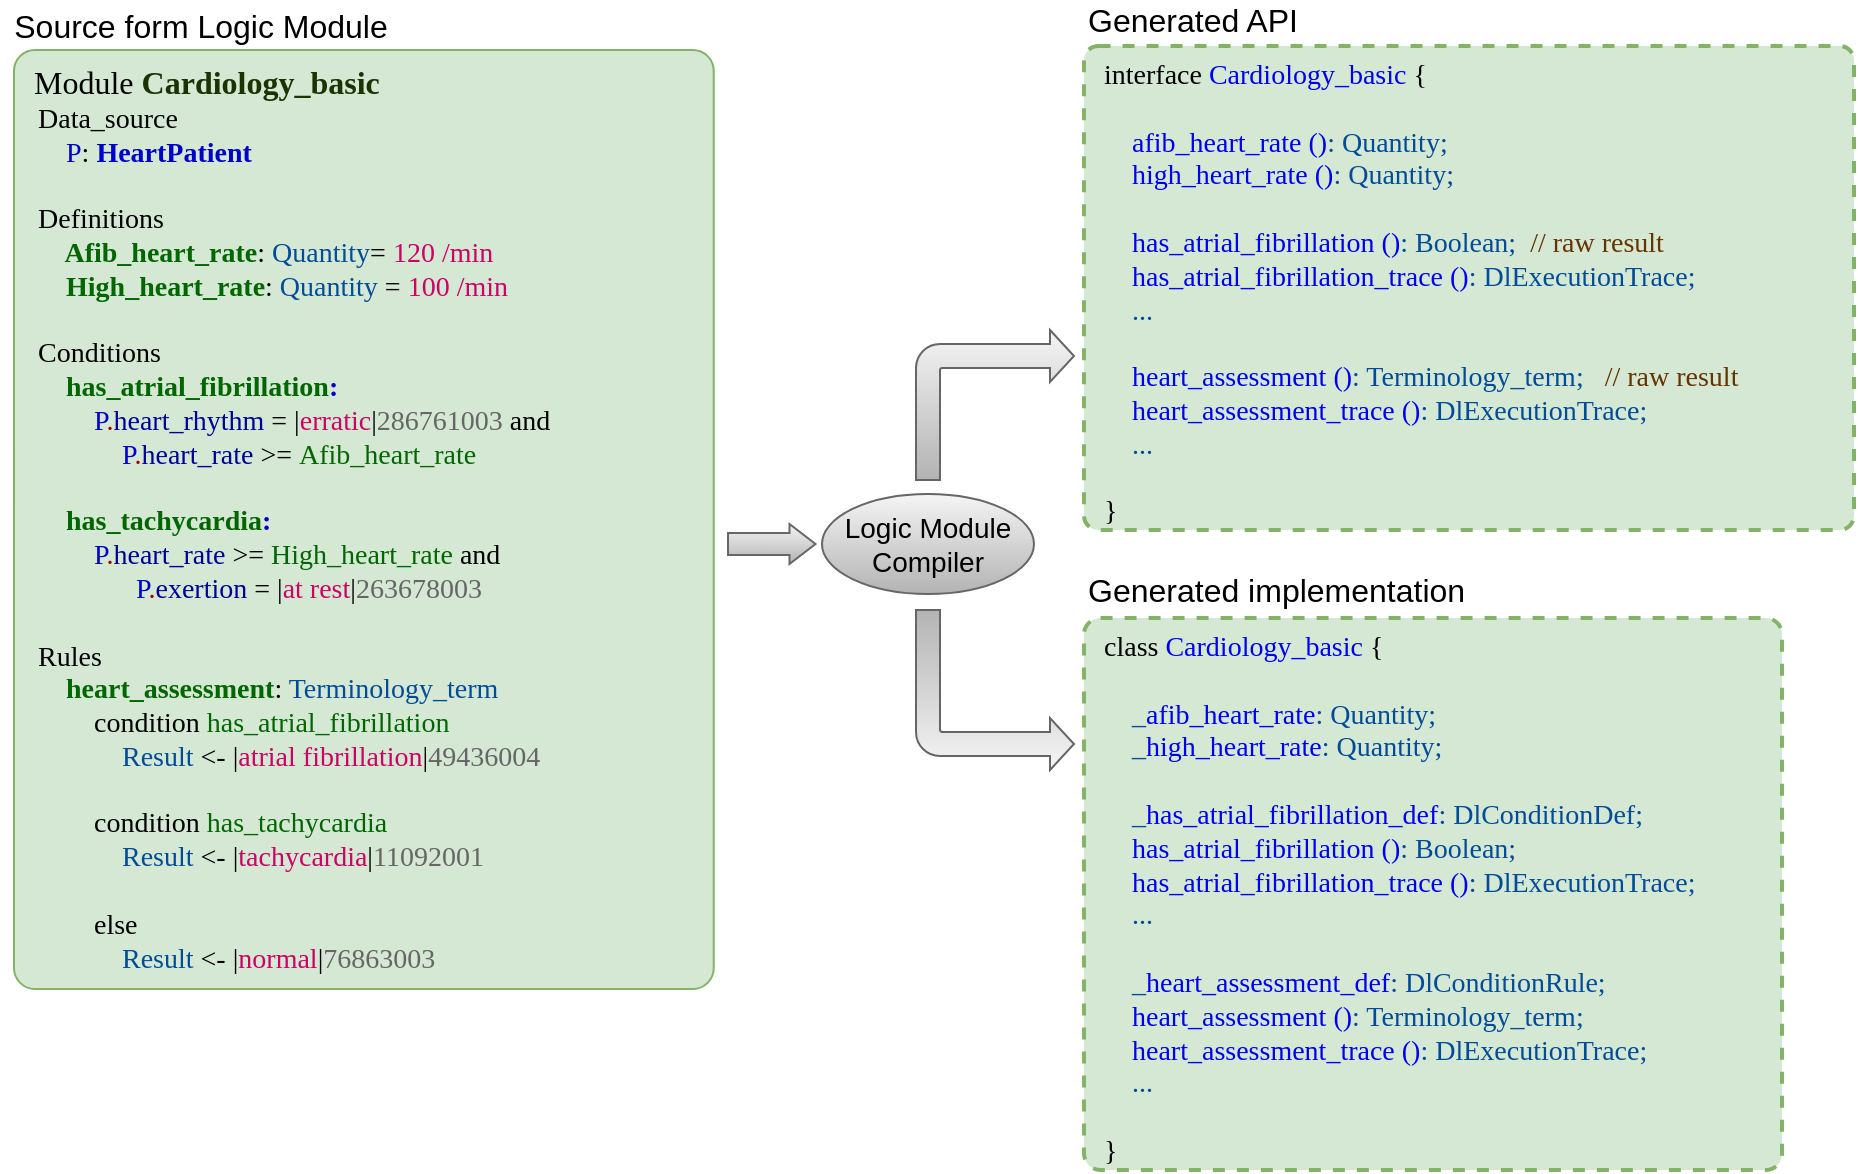 <mxfile version="12.6.5" type="device"><diagram id="-mjmxiD4SZ3i_Z-_ZSI0" name="Page-1"><mxGraphModel dx="1366" dy="816" grid="1" gridSize="10" guides="1" tooltips="1" connect="1" arrows="1" fold="1" page="1" pageScale="1" pageWidth="1169" pageHeight="827" math="0" shadow="0"><root><mxCell id="0"/><mxCell id="1" parent="0"/><mxCell id="cL91NHEY3peGaVYajJl1-1" value="Source form Logic Module" style="text;html=1;align=center;verticalAlign=middle;resizable=0;points=[];autosize=1;fontColor=#000000;fontSize=16;" parent="1" vertex="1"><mxGeometry x="83" y="98" width="200" height="20" as="geometry"/></mxCell><mxCell id="cL91NHEY3peGaVYajJl1-2" value="&lt;div style=&quot;font-size: 14px&quot;&gt;&lt;div&gt;&lt;font color=&quot;#000000&quot;&gt;class&lt;/font&gt;&lt;font color=&quot;#004c99&quot;&gt;&amp;nbsp;&lt;/font&gt;&lt;font color=&quot;#0000f0&quot;&gt;Cardiology_basic&lt;/font&gt;&lt;font color=&quot;#004c99&quot;&gt;&amp;nbsp;&lt;/font&gt;{&lt;/div&gt;&lt;div&gt;&lt;font color=&quot;#004c99&quot;&gt;&lt;br&gt;&lt;/font&gt;&lt;/div&gt;&lt;div&gt;&lt;font color=&quot;#004c99&quot;&gt;&amp;nbsp; &amp;nbsp; _&lt;/font&gt;&lt;font color=&quot;#0000f0&quot;&gt;afib_heart_rate&lt;/font&gt;&lt;font color=&quot;#004c99&quot;&gt;:&amp;nbsp;&lt;/font&gt;&lt;span style=&quot;color: rgb(0 , 76 , 153)&quot;&gt;Quantity&lt;/span&gt;&lt;font color=&quot;#004c99&quot;&gt;;&lt;/font&gt;&lt;br&gt;&lt;/div&gt;&lt;div&gt;&lt;font color=&quot;#004c99&quot;&gt;&amp;nbsp; &amp;nbsp; _&lt;/font&gt;&lt;font color=&quot;#0000f0&quot;&gt;high_heart_rate&lt;/font&gt;&lt;font color=&quot;#004c99&quot;&gt;:&amp;nbsp;&lt;/font&gt;&lt;span style=&quot;color: rgb(0 , 76 , 153)&quot;&gt;Quantity&lt;/span&gt;&lt;font color=&quot;#004c99&quot;&gt;;&lt;/font&gt;&lt;/div&gt;&lt;div&gt;&lt;font color=&quot;#004c99&quot;&gt;&lt;br&gt;&lt;/font&gt;&lt;/div&gt;&lt;div&gt;&lt;font color=&quot;#004c99&quot;&gt;&amp;nbsp; &amp;nbsp; _&lt;/font&gt;&lt;font color=&quot;#0000f0&quot;&gt;has_atrial_fibrillation_def&lt;/font&gt;&lt;font color=&quot;#004c99&quot;&gt;: DlConditionDef;&lt;/font&gt;&lt;/div&gt;&lt;div&gt;&lt;font color=&quot;#004c99&quot;&gt;&amp;nbsp; &amp;nbsp;&amp;nbsp;&lt;/font&gt;&lt;font color=&quot;#0000f0&quot;&gt;has_atrial_fibrillation ()&lt;/font&gt;&lt;font color=&quot;#004c99&quot;&gt;: Boolean;&lt;/font&gt;&lt;br&gt;&lt;/div&gt;&lt;div&gt;&lt;font color=&quot;#004c99&quot;&gt;&amp;nbsp; &amp;nbsp;&amp;nbsp;&lt;/font&gt;&lt;span style=&quot;color: rgb(0 , 0 , 240)&quot;&gt;has_atrial_fibrillation_trace&lt;/span&gt;&lt;font color=&quot;#0000f0&quot;&gt;&amp;nbsp;()&lt;/font&gt;&lt;font color=&quot;#004c99&quot;&gt;: DlExecutionTrace;&lt;/font&gt;&lt;/div&gt;&lt;div&gt;&lt;font color=&quot;#004c99&quot;&gt;&amp;nbsp; &amp;nbsp; ...&lt;/font&gt;&lt;/div&gt;&lt;div&gt;&lt;font color=&quot;#004c99&quot;&gt;&lt;br&gt;&lt;/font&gt;&lt;/div&gt;&lt;div&gt;&lt;font color=&quot;#004c99&quot;&gt;&amp;nbsp; &amp;nbsp; _&lt;/font&gt;&lt;font color=&quot;#0000f0&quot;&gt;heart_assessment_def&lt;/font&gt;&lt;font color=&quot;#004c99&quot;&gt;: DlConditionRule;&lt;/font&gt;&lt;/div&gt;&lt;div&gt;&lt;font color=&quot;#004c99&quot;&gt;&amp;nbsp; &amp;nbsp;&amp;nbsp;&lt;/font&gt;&lt;font color=&quot;#0000f0&quot;&gt;heart_assessment ()&lt;/font&gt;&lt;font color=&quot;#004c99&quot;&gt;: Terminology_term;&lt;/font&gt;&lt;br&gt;&lt;/div&gt;&lt;div&gt;&lt;div&gt;&lt;font color=&quot;#004c99&quot;&gt;&amp;nbsp; &amp;nbsp;&amp;nbsp;&lt;/font&gt;&lt;font color=&quot;#0000f0&quot;&gt;heart_assessment_trace ()&lt;/font&gt;&lt;font color=&quot;#004c99&quot;&gt;: DlExecutionTrace;&lt;/font&gt;&lt;/div&gt;&lt;div&gt;&lt;font color=&quot;#004c99&quot;&gt;&amp;nbsp; &amp;nbsp; ...&lt;/font&gt;&lt;/div&gt;&lt;/div&gt;&lt;div&gt;&lt;br&gt;&lt;/div&gt;&lt;div&gt;}&lt;/div&gt;&lt;/div&gt;" style="rounded=1;whiteSpace=wrap;html=1;fontSize=14;arcSize=3;verticalAlign=top;fillColor=#d5e8d4;strokeColor=#82b366;align=left;spacingLeft=8;fontFamily=Tahoma;fontStyle=0;dashed=1;strokeWidth=2;" parent="1" vertex="1"><mxGeometry x="625" y="404" width="349" height="276" as="geometry"/></mxCell><mxCell id="cL91NHEY3peGaVYajJl1-3" value="&lt;div style=&quot;font-size: 14px&quot;&gt;&lt;font color=&quot;#000000&quot;&gt;interface&lt;/font&gt;&lt;font color=&quot;#004c99&quot;&gt;&amp;nbsp;&lt;/font&gt;&lt;span style=&quot;font-size: 14px&quot;&gt;&lt;font style=&quot;font-size: 14px&quot;&gt;&lt;font color=&quot;#0000f0&quot;&gt;Cardiology_basic&lt;/font&gt;&lt;font color=&quot;#004c99&quot;&gt;&amp;nbsp;&lt;/font&gt;{&lt;/font&gt;&lt;/span&gt;&lt;/div&gt;&lt;div style=&quot;font-size: 14px&quot;&gt;&lt;span style=&quot;font-size: 14px&quot;&gt;&lt;font style=&quot;font-size: 14px&quot; color=&quot;#004c99&quot;&gt;&lt;br style=&quot;font-size: 14px&quot;&gt;&lt;/font&gt;&lt;/span&gt;&lt;/div&gt;&lt;div&gt;&lt;font color=&quot;#004c99&quot;&gt;&amp;nbsp; &amp;nbsp;&amp;nbsp;&lt;/font&gt;&lt;font color=&quot;#0000f0&quot;&gt;afib_heart_rate ()&lt;/font&gt;&lt;font color=&quot;#004c99&quot;&gt;: Quantity;&lt;/font&gt;&lt;br&gt;&lt;/div&gt;&lt;div&gt;&lt;font color=&quot;#004c99&quot;&gt;&amp;nbsp; &amp;nbsp;&amp;nbsp;&lt;/font&gt;&lt;font color=&quot;#0000f0&quot;&gt;high_heart_rate ()&lt;/font&gt;&lt;font color=&quot;#004c99&quot;&gt;: Quantity;&lt;/font&gt;&lt;/div&gt;&lt;div style=&quot;font-size: 14px&quot;&gt;&lt;span style=&quot;font-size: 14px&quot;&gt;&lt;font color=&quot;#004c99&quot;&gt;&lt;br&gt;&lt;/font&gt;&lt;/span&gt;&lt;/div&gt;&lt;div style=&quot;font-size: 14px&quot;&gt;&lt;span style=&quot;font-size: 14px&quot;&gt;&lt;font color=&quot;#004c99&quot;&gt;&amp;nbsp; &amp;nbsp; &lt;/font&gt;&lt;font color=&quot;#0000f0&quot;&gt;has_atrial_fibrillation ()&lt;/font&gt;&lt;font color=&quot;#004c99&quot;&gt;: Boolean;&amp;nbsp; &lt;/font&gt;&lt;font color=&quot;#663300&quot;&gt;// raw result&lt;/font&gt;&lt;/span&gt;&lt;br style=&quot;font-size: 14px&quot;&gt;&lt;/div&gt;&lt;div style=&quot;font-size: 14px&quot;&gt;&lt;span style=&quot;font-size: 14px&quot;&gt;&lt;font style=&quot;font-size: 14px&quot;&gt;&lt;font color=&quot;#004c99&quot;&gt;&amp;nbsp; &amp;nbsp;&amp;nbsp;&lt;/font&gt;&lt;/font&gt;&lt;/span&gt;&lt;span style=&quot;color: rgb(0 , 0 , 240)&quot;&gt;has_atrial_fibrillation_trace&lt;/span&gt;&lt;span style=&quot;font-size: 14px&quot;&gt;&lt;font style=&quot;font-size: 14px&quot;&gt;&lt;font color=&quot;#0000f0&quot;&gt;&amp;nbsp;()&lt;/font&gt;&lt;font color=&quot;#004c99&quot;&gt;: DlExecutionTrace;&lt;/font&gt;&lt;/font&gt;&lt;/span&gt;&lt;/div&gt;&lt;div style=&quot;font-size: 14px&quot;&gt;&lt;span style=&quot;font-size: 14px&quot;&gt;&lt;font style=&quot;font-size: 14px&quot;&gt;&lt;font color=&quot;#004c99&quot;&gt;&amp;nbsp; &amp;nbsp; ...&lt;/font&gt;&lt;/font&gt;&lt;/span&gt;&lt;/div&gt;&lt;div style=&quot;font-size: 14px&quot;&gt;&lt;span style=&quot;font-size: 14px&quot;&gt;&lt;font style=&quot;font-size: 14px&quot; color=&quot;#004c99&quot;&gt;&lt;br style=&quot;font-size: 14px&quot;&gt;&lt;/font&gt;&lt;/span&gt;&lt;/div&gt;&lt;div style=&quot;font-size: 14px&quot;&gt;&lt;span style=&quot;font-size: 14px&quot;&gt;&lt;font color=&quot;#004c99&quot;&gt;&amp;nbsp; &amp;nbsp; &lt;/font&gt;&lt;font color=&quot;#0000f0&quot;&gt;heart_assessment ()&lt;/font&gt;&lt;font color=&quot;#004c99&quot;&gt;: Terminology_term;&amp;nbsp;&lt;/font&gt;&lt;font color=&quot;#663300&quot;&gt; &amp;nbsp;// raw result&lt;/font&gt;&lt;/span&gt;&lt;br style=&quot;font-size: 14px&quot;&gt;&lt;/div&gt;&lt;div style=&quot;font-size: 14px&quot;&gt;&lt;div&gt;&lt;font color=&quot;#004c99&quot;&gt;&amp;nbsp; &amp;nbsp;&amp;nbsp;&lt;/font&gt;&lt;font color=&quot;#0000f0&quot;&gt;heart_assessment_trace ()&lt;/font&gt;&lt;font color=&quot;#004c99&quot;&gt;: DlExecutionTrace;&lt;/font&gt;&lt;/div&gt;&lt;div&gt;&lt;font color=&quot;#004c99&quot;&gt;&amp;nbsp; &amp;nbsp; ...&lt;/font&gt;&lt;/div&gt;&lt;/div&gt;&lt;div style=&quot;font-size: 14px&quot;&gt;&lt;br&gt;&lt;/div&gt;&lt;div style=&quot;font-size: 14px&quot;&gt;&lt;div&gt;}&lt;/div&gt;&lt;/div&gt;" style="rounded=1;whiteSpace=wrap;html=1;fontSize=14;arcSize=3;verticalAlign=top;fillColor=#d5e8d4;strokeColor=#82b366;align=left;spacingLeft=8;fontFamily=Tahoma;fontStyle=0;strokeWidth=2;dashed=1;" parent="1" vertex="1"><mxGeometry x="625" y="118" width="385" height="242" as="geometry"/></mxCell><mxCell id="cL91NHEY3peGaVYajJl1-5" value="Logic Module&lt;br&gt;Compiler" style="ellipse;whiteSpace=wrap;html=1;fontSize=14;gradientColor=#b3b3b3;fillColor=#f5f5f5;strokeColor=#666666;" parent="1" vertex="1"><mxGeometry x="493.99" y="342" width="106.01" height="50" as="geometry"/></mxCell><mxCell id="cL91NHEY3peGaVYajJl1-6" value="" style="html=1;shadow=0;dashed=0;align=center;verticalAlign=middle;shape=mxgraph.arrows2.arrow;dy=0.45;dx=13;direction=north;notch=0;fontSize=14;fillColor=#f5f5f5;strokeColor=#666666;gradientColor=#b3b3b3;rotation=90;" parent="1" vertex="1"><mxGeometry x="458.88" y="345.13" width="20" height="43.75" as="geometry"/></mxCell><mxCell id="cL91NHEY3peGaVYajJl1-11" value="" style="html=1;shadow=0;dashed=0;align=center;verticalAlign=middle;shape=mxgraph.arrows2.bendArrow;dy=6;dx=12;notch=0;arrowHead=26;rounded=1;fontSize=14;rotation=0;gradientColor=#b3b3b3;fillColor=#f5f5f5;strokeColor=#666666;" parent="1" vertex="1"><mxGeometry x="541" y="260" width="79" height="75" as="geometry"/></mxCell><mxCell id="cL91NHEY3peGaVYajJl1-12" value="" style="html=1;shadow=0;dashed=0;align=center;verticalAlign=middle;shape=mxgraph.arrows2.bendArrow;dy=6;dx=12;notch=0;arrowHead=26;rounded=1;fontSize=14;rotation=0;gradientColor=#b3b3b3;fillColor=#f5f5f5;strokeColor=#666666;flipH=0;flipV=1;" parent="1" vertex="1"><mxGeometry x="541" y="400" width="79" height="80" as="geometry"/></mxCell><mxCell id="ku2NbBMQsX5PBVsuPU_k-1" value="Generated implementation" style="text;html=1;align=left;verticalAlign=middle;resizable=0;points=[];autosize=1;fontColor=#000000;fontSize=16;" parent="1" vertex="1"><mxGeometry x="625" y="380" width="200" height="20" as="geometry"/></mxCell><mxCell id="ku2NbBMQsX5PBVsuPU_k-2" value="Generated API" style="text;html=1;align=left;verticalAlign=middle;resizable=0;points=[];autosize=1;fontColor=#000000;fontSize=16;" parent="1" vertex="1"><mxGeometry x="625" y="95" width="120" height="20" as="geometry"/></mxCell><mxCell id="ZYmzoHhX13WbSRgaPwmq-1" value="&lt;div style=&quot;text-align: center ; font-size: 16px&quot;&gt;Module&amp;nbsp;&lt;b style=&quot;font-size: 16px&quot;&gt;&lt;font style=&quot;font-size: 16px&quot; color=&quot;#1a3300&quot;&gt;Cardiology_basic&lt;/font&gt;&lt;/b&gt;&lt;/div&gt;&lt;font color=&quot;#595959&quot; style=&quot;font-size: 16px&quot;&gt;&lt;div style=&quot;text-align: center ; font-size: 16px&quot;&gt;&lt;span style=&quot;font-size: 16px&quot;&gt;&amp;nbsp; &amp;nbsp; &amp;nbsp; &amp;nbsp; &amp;nbsp;&lt;/span&gt;&lt;span style=&quot;font-size: 16px&quot;&gt;&amp;nbsp; &amp;nbsp; &amp;nbsp; &amp;nbsp;&lt;/span&gt;&lt;/div&gt;&lt;/font&gt;" style="rounded=1;whiteSpace=wrap;html=1;fontSize=16;arcSize=3;verticalAlign=top;fillColor=#d5e8d4;strokeColor=#82b366;align=left;spacingLeft=8;fontFamily=Tahoma;" parent="1" vertex="1"><mxGeometry x="90" y="120" width="349.87" height="469.5" as="geometry"/></mxCell><mxCell id="ZYmzoHhX13WbSRgaPwmq-2" value="Data_source&lt;br&gt;&amp;nbsp; &amp;nbsp;&amp;nbsp;&lt;font color=&quot;#0000cc&quot;&gt;P&lt;/font&gt;: &lt;b&gt;&lt;font color=&quot;#0000cc&quot;&gt;HeartPatient&lt;/font&gt;&lt;/b&gt;&lt;br&gt;&lt;br&gt;Definitions&lt;br style=&quot;font-size: 14px&quot;&gt;&lt;b style=&quot;color: rgb(0 , 0 , 204) ; font-size: 14px&quot;&gt;&amp;nbsp; &amp;nbsp; &lt;/b&gt;&lt;b style=&quot;font-size: 14px&quot;&gt;&lt;font color=&quot;#006600&quot;&gt;Afib_heart_rate&lt;/font&gt;&lt;/b&gt;:&amp;nbsp;&lt;font color=&quot;#004c99&quot; style=&quot;font-size: 14px&quot;&gt;Quantity&lt;/font&gt;= &lt;font color=&quot;#cc0066&quot;&gt;120 /min&lt;/font&gt;&lt;br style=&quot;font-size: 14px&quot;&gt;&lt;font style=&quot;font-size: 14px&quot;&gt;&lt;b style=&quot;font-size: 14px&quot;&gt;&lt;font color=&quot;#0000cc&quot;&gt;&amp;nbsp; &amp;nbsp; &lt;/font&gt;&lt;font color=&quot;#006600&quot;&gt;High_heart_rate&lt;/font&gt;&lt;/b&gt;&lt;/font&gt;:&amp;nbsp;&lt;span style=&quot;color: rgb(0 , 76 , 153) ; font-size: 14px&quot;&gt;Quantity&lt;/span&gt;&amp;nbsp;= &lt;font color=&quot;#cc0066&quot;&gt;100 /min&lt;/font&gt;&lt;br style=&quot;font-size: 14px&quot;&gt;&lt;br style=&quot;font-size: 14px&quot;&gt;Conditions&lt;br style=&quot;font-size: 14px&quot;&gt;&lt;font style=&quot;font-size: 14px&quot;&gt;&lt;b style=&quot;font-size: 14px&quot;&gt;&lt;font color=&quot;#0000cc&quot;&gt;&amp;nbsp; &amp;nbsp; &lt;/font&gt;&lt;font color=&quot;#006600&quot;&gt;has_atrial_fibrillation&lt;/font&gt;&lt;font color=&quot;#0000cc&quot;&gt;:&lt;/font&gt;&lt;/b&gt;&lt;/font&gt;&lt;br style=&quot;font-size: 14px&quot;&gt;&amp;nbsp; &amp;nbsp; &amp;nbsp; &amp;nbsp;&amp;nbsp;&lt;span style=&quot;color: rgb(0 , 0 , 204)&quot;&gt;P&lt;/span&gt;&lt;font color=&quot;#990000&quot; style=&quot;font-size: 14px&quot;&gt;.&lt;/font&gt;&lt;font style=&quot;font-size: 14px&quot; color=&quot;#000099&quot;&gt;heart_rhythm&lt;/font&gt;&amp;nbsp;= |&lt;font color=&quot;#cc0066&quot;&gt;erratic&lt;/font&gt;|&lt;font color=&quot;#666666&quot;&gt;286761003&lt;/font&gt;&amp;nbsp;and&amp;nbsp;&lt;br style=&quot;font-size: 14px&quot;&gt;&amp;nbsp; &amp;nbsp; &amp;nbsp; &amp;nbsp; &amp;nbsp; &amp;nbsp;&amp;nbsp;&lt;span style=&quot;color: rgb(0 , 0 , 204)&quot;&gt;P&lt;/span&gt;&lt;font color=&quot;#990000&quot; style=&quot;font-size: 14px&quot;&gt;.&lt;/font&gt;&lt;span style=&quot;color: rgb(0 , 0 , 153)&quot;&gt;heart_rate&lt;/span&gt;&amp;nbsp;&amp;gt;=&amp;nbsp;&lt;font style=&quot;font-size: 14px&quot; color=&quot;#006600&quot;&gt;Afib_heart_rate&lt;/font&gt;&lt;br style=&quot;font-size: 14px&quot;&gt;&lt;br style=&quot;font-size: 14px&quot;&gt;&lt;font style=&quot;font-size: 14px&quot;&gt;&lt;b style=&quot;font-size: 14px&quot;&gt;&lt;font color=&quot;#0000cc&quot;&gt;&amp;nbsp; &amp;nbsp; &lt;/font&gt;&lt;font color=&quot;#006600&quot;&gt;has_tachycardia&lt;/font&gt;&lt;font color=&quot;#0000cc&quot;&gt;:&lt;/font&gt;&lt;/b&gt;&lt;/font&gt;&lt;br style=&quot;font-size: 14px&quot;&gt;&amp;nbsp; &amp;nbsp; &amp;nbsp; &amp;nbsp;&amp;nbsp;&lt;span style=&quot;color: rgb(0 , 0 , 204)&quot;&gt;P&lt;/span&gt;&lt;font color=&quot;#990000&quot; style=&quot;font-size: 14px&quot;&gt;.&lt;/font&gt;&lt;font style=&quot;font-size: 14px&quot; color=&quot;#000099&quot;&gt;heart_rate&lt;/font&gt;&amp;nbsp;&amp;gt;=&amp;nbsp;&lt;font style=&quot;font-size: 14px&quot; color=&quot;#006600&quot;&gt;High_heart_rate&lt;/font&gt;&amp;nbsp;and&amp;nbsp;&lt;br style=&quot;font-size: 14px&quot;&gt;&amp;nbsp; &amp;nbsp; &amp;nbsp; &amp;nbsp; &amp;nbsp; &amp;nbsp; &amp;nbsp;&amp;nbsp;&lt;span style=&quot;color: rgb(0 , 0 , 204)&quot;&gt;P&lt;/span&gt;&lt;font color=&quot;#990000&quot; style=&quot;font-size: 14px&quot;&gt;.&lt;/font&gt;&lt;font style=&quot;font-size: 14px&quot; color=&quot;#000099&quot;&gt;exertion&lt;/font&gt;&amp;nbsp;= |&lt;font color=&quot;#cc0066&quot; style=&quot;font-size: 14px&quot;&gt;at rest&lt;/font&gt;|&lt;font color=&quot;#666666&quot;&gt;263678003&lt;/font&gt;&lt;br style=&quot;font-size: 14px&quot;&gt;&lt;br style=&quot;font-size: 14px&quot;&gt;Rules&lt;br style=&quot;font-size: 14px&quot;&gt;&lt;font style=&quot;font-size: 14px&quot;&gt;&lt;b style=&quot;font-size: 14px&quot;&gt;&lt;font color=&quot;#0000cc&quot;&gt;&amp;nbsp; &amp;nbsp; &lt;/font&gt;&lt;font color=&quot;#006600&quot;&gt;heart_assessment&lt;/font&gt;&lt;/b&gt;&lt;/font&gt;: &lt;font color=&quot;#004c99&quot; style=&quot;font-size: 14px&quot;&gt;Terminology_term&lt;/font&gt;&lt;br style=&quot;font-size: 14px&quot;&gt;&amp;nbsp; &amp;nbsp; &amp;nbsp; &amp;nbsp; condition &lt;font style=&quot;font-size: 14px&quot; color=&quot;#006600&quot;&gt;has_atrial_fibrillation&lt;/font&gt;&lt;br style=&quot;font-size: 14px&quot;&gt;&amp;nbsp; &amp;nbsp; &amp;nbsp; &amp;nbsp; &amp;nbsp; &amp;nbsp;&amp;nbsp;&lt;span style=&quot;color: rgb(0 , 76 , 153) ; font-size: 14px&quot;&gt;Result&lt;/span&gt;&amp;nbsp;&amp;lt;-&amp;nbsp;|&lt;font color=&quot;#cc0066&quot; style=&quot;font-size: 14px&quot;&gt;atrial fibrillation&lt;/font&gt;|&lt;font color=&quot;#666666&quot;&gt;49436004&lt;/font&gt;&lt;br style=&quot;font-size: 14px&quot;&gt;&lt;br style=&quot;font-size: 14px&quot;&gt;&amp;nbsp; &amp;nbsp; &amp;nbsp; &amp;nbsp; condition &lt;font style=&quot;font-size: 14px&quot; color=&quot;#006600&quot;&gt;has_tachycardia&lt;/font&gt;&lt;br style=&quot;font-size: 14px&quot;&gt;&amp;nbsp; &amp;nbsp; &amp;nbsp; &amp;nbsp; &amp;nbsp; &amp;nbsp;&amp;nbsp;&lt;span style=&quot;color: rgb(0 , 76 , 153) ; font-size: 14px&quot;&gt;Result&lt;/span&gt;&amp;nbsp;&amp;lt;-&amp;nbsp;|&lt;font color=&quot;#cc0066&quot; style=&quot;font-size: 14px&quot;&gt;tachycardia&lt;/font&gt;|&lt;font color=&quot;#666666&quot;&gt;11092001&lt;/font&gt;&lt;br style=&quot;font-size: 14px&quot;&gt;&lt;br style=&quot;font-size: 14px&quot;&gt;&amp;nbsp; &amp;nbsp; &amp;nbsp; &amp;nbsp; else&amp;nbsp;&lt;br style=&quot;font-size: 14px&quot;&gt;&amp;nbsp; &amp;nbsp; &amp;nbsp; &amp;nbsp; &amp;nbsp; &amp;nbsp;&amp;nbsp;&lt;span style=&quot;color: rgb(0 , 76 , 153) ; font-size: 14px&quot;&gt;Result&lt;/span&gt;&amp;nbsp;&amp;lt;- |&lt;font color=&quot;#cc0066&quot; style=&quot;font-size: 14px&quot;&gt;normal&lt;/font&gt;|&lt;font color=&quot;#666666&quot;&gt;76863003&lt;/font&gt;&lt;br style=&quot;font-size: 14px&quot;&gt;&amp;nbsp; &amp;nbsp;" style="text;align=left;verticalAlign=middle;resizable=0;points=[];autosize=1;html=1;fontSize=14;fontFamily=Tahoma;" parent="1" vertex="1"><mxGeometry x="100" y="142.5" width="310" height="460" as="geometry"/></mxCell></root></mxGraphModel></diagram></mxfile>